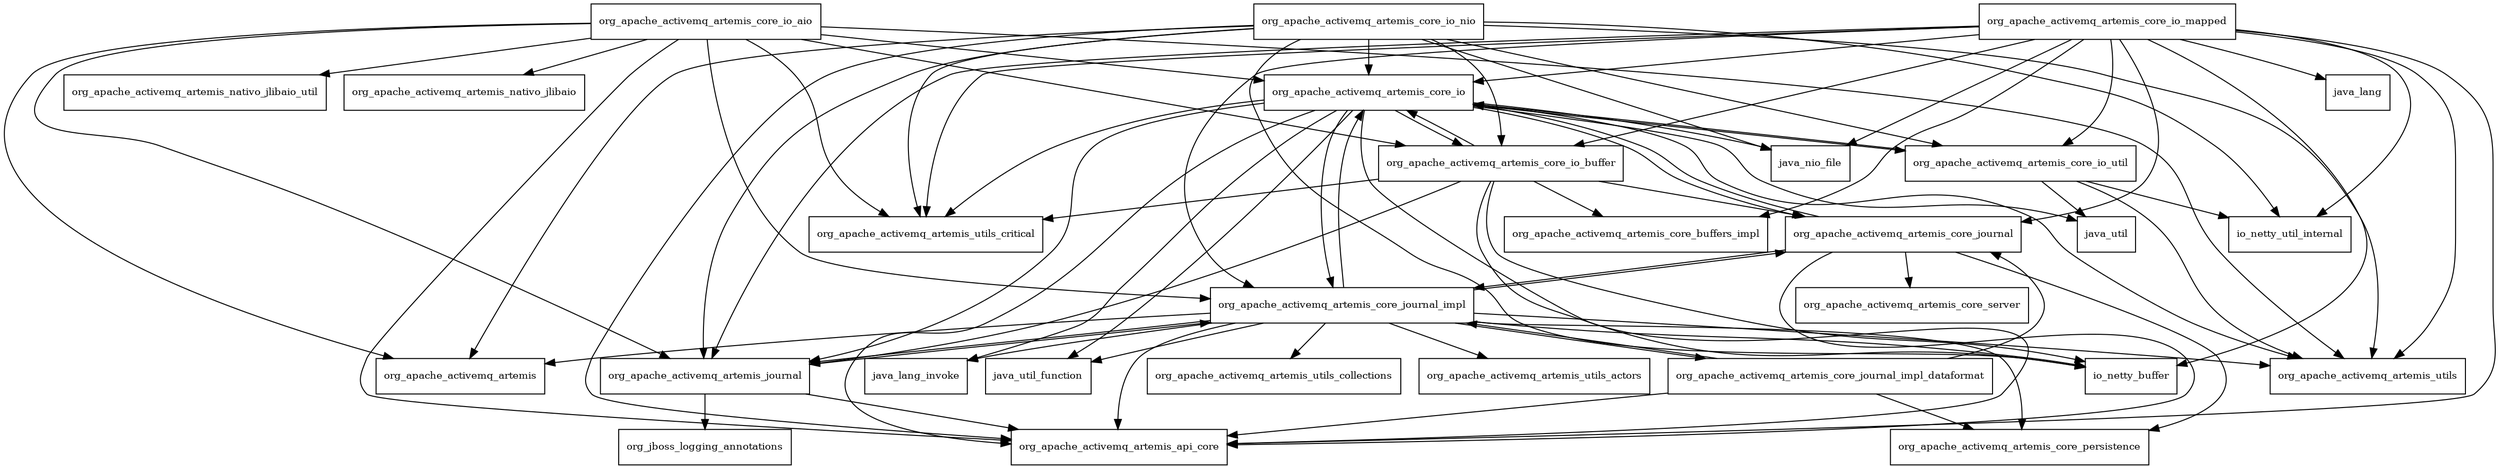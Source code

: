 digraph artemis_journal_2_9_0_package_dependencies {
  node [shape = box, fontsize=10.0];
  org_apache_activemq_artemis_core_io -> io_netty_buffer;
  org_apache_activemq_artemis_core_io -> java_lang_invoke;
  org_apache_activemq_artemis_core_io -> java_nio_file;
  org_apache_activemq_artemis_core_io -> java_util;
  org_apache_activemq_artemis_core_io -> java_util_function;
  org_apache_activemq_artemis_core_io -> org_apache_activemq_artemis_api_core;
  org_apache_activemq_artemis_core_io -> org_apache_activemq_artemis_core_io_buffer;
  org_apache_activemq_artemis_core_io -> org_apache_activemq_artemis_core_io_util;
  org_apache_activemq_artemis_core_io -> org_apache_activemq_artemis_core_journal;
  org_apache_activemq_artemis_core_io -> org_apache_activemq_artemis_core_journal_impl;
  org_apache_activemq_artemis_core_io -> org_apache_activemq_artemis_journal;
  org_apache_activemq_artemis_core_io -> org_apache_activemq_artemis_utils;
  org_apache_activemq_artemis_core_io -> org_apache_activemq_artemis_utils_critical;
  org_apache_activemq_artemis_core_io_aio -> org_apache_activemq_artemis;
  org_apache_activemq_artemis_core_io_aio -> org_apache_activemq_artemis_api_core;
  org_apache_activemq_artemis_core_io_aio -> org_apache_activemq_artemis_core_io;
  org_apache_activemq_artemis_core_io_aio -> org_apache_activemq_artemis_core_io_buffer;
  org_apache_activemq_artemis_core_io_aio -> org_apache_activemq_artemis_core_journal_impl;
  org_apache_activemq_artemis_core_io_aio -> org_apache_activemq_artemis_journal;
  org_apache_activemq_artemis_core_io_aio -> org_apache_activemq_artemis_nativo_jlibaio;
  org_apache_activemq_artemis_core_io_aio -> org_apache_activemq_artemis_nativo_jlibaio_util;
  org_apache_activemq_artemis_core_io_aio -> org_apache_activemq_artemis_utils;
  org_apache_activemq_artemis_core_io_aio -> org_apache_activemq_artemis_utils_critical;
  org_apache_activemq_artemis_core_io_buffer -> io_netty_buffer;
  org_apache_activemq_artemis_core_io_buffer -> org_apache_activemq_artemis_api_core;
  org_apache_activemq_artemis_core_io_buffer -> org_apache_activemq_artemis_core_buffers_impl;
  org_apache_activemq_artemis_core_io_buffer -> org_apache_activemq_artemis_core_io;
  org_apache_activemq_artemis_core_io_buffer -> org_apache_activemq_artemis_core_journal;
  org_apache_activemq_artemis_core_io_buffer -> org_apache_activemq_artemis_journal;
  org_apache_activemq_artemis_core_io_buffer -> org_apache_activemq_artemis_utils_critical;
  org_apache_activemq_artemis_core_io_mapped -> io_netty_buffer;
  org_apache_activemq_artemis_core_io_mapped -> io_netty_util_internal;
  org_apache_activemq_artemis_core_io_mapped -> java_lang;
  org_apache_activemq_artemis_core_io_mapped -> java_nio_file;
  org_apache_activemq_artemis_core_io_mapped -> org_apache_activemq_artemis_api_core;
  org_apache_activemq_artemis_core_io_mapped -> org_apache_activemq_artemis_core_buffers_impl;
  org_apache_activemq_artemis_core_io_mapped -> org_apache_activemq_artemis_core_io;
  org_apache_activemq_artemis_core_io_mapped -> org_apache_activemq_artemis_core_io_buffer;
  org_apache_activemq_artemis_core_io_mapped -> org_apache_activemq_artemis_core_io_util;
  org_apache_activemq_artemis_core_io_mapped -> org_apache_activemq_artemis_core_journal;
  org_apache_activemq_artemis_core_io_mapped -> org_apache_activemq_artemis_core_journal_impl;
  org_apache_activemq_artemis_core_io_mapped -> org_apache_activemq_artemis_journal;
  org_apache_activemq_artemis_core_io_mapped -> org_apache_activemq_artemis_utils;
  org_apache_activemq_artemis_core_io_mapped -> org_apache_activemq_artemis_utils_critical;
  org_apache_activemq_artemis_core_io_nio -> io_netty_buffer;
  org_apache_activemq_artemis_core_io_nio -> io_netty_util_internal;
  org_apache_activemq_artemis_core_io_nio -> java_nio_file;
  org_apache_activemq_artemis_core_io_nio -> org_apache_activemq_artemis;
  org_apache_activemq_artemis_core_io_nio -> org_apache_activemq_artemis_api_core;
  org_apache_activemq_artemis_core_io_nio -> org_apache_activemq_artemis_core_io;
  org_apache_activemq_artemis_core_io_nio -> org_apache_activemq_artemis_core_io_buffer;
  org_apache_activemq_artemis_core_io_nio -> org_apache_activemq_artemis_core_io_util;
  org_apache_activemq_artemis_core_io_nio -> org_apache_activemq_artemis_journal;
  org_apache_activemq_artemis_core_io_nio -> org_apache_activemq_artemis_utils;
  org_apache_activemq_artemis_core_io_nio -> org_apache_activemq_artemis_utils_critical;
  org_apache_activemq_artemis_core_io_util -> io_netty_util_internal;
  org_apache_activemq_artemis_core_io_util -> java_util;
  org_apache_activemq_artemis_core_io_util -> org_apache_activemq_artemis_core_io;
  org_apache_activemq_artemis_core_io_util -> org_apache_activemq_artemis_utils;
  org_apache_activemq_artemis_core_journal -> org_apache_activemq_artemis_api_core;
  org_apache_activemq_artemis_core_journal -> org_apache_activemq_artemis_core_io;
  org_apache_activemq_artemis_core_journal -> org_apache_activemq_artemis_core_journal_impl;
  org_apache_activemq_artemis_core_journal -> org_apache_activemq_artemis_core_persistence;
  org_apache_activemq_artemis_core_journal -> org_apache_activemq_artemis_core_server;
  org_apache_activemq_artemis_core_journal_impl -> io_netty_buffer;
  org_apache_activemq_artemis_core_journal_impl -> java_lang_invoke;
  org_apache_activemq_artemis_core_journal_impl -> java_util_function;
  org_apache_activemq_artemis_core_journal_impl -> org_apache_activemq_artemis;
  org_apache_activemq_artemis_core_journal_impl -> org_apache_activemq_artemis_api_core;
  org_apache_activemq_artemis_core_journal_impl -> org_apache_activemq_artemis_core_io;
  org_apache_activemq_artemis_core_journal_impl -> org_apache_activemq_artemis_core_journal;
  org_apache_activemq_artemis_core_journal_impl -> org_apache_activemq_artemis_core_journal_impl_dataformat;
  org_apache_activemq_artemis_core_journal_impl -> org_apache_activemq_artemis_core_persistence;
  org_apache_activemq_artemis_core_journal_impl -> org_apache_activemq_artemis_journal;
  org_apache_activemq_artemis_core_journal_impl -> org_apache_activemq_artemis_utils;
  org_apache_activemq_artemis_core_journal_impl -> org_apache_activemq_artemis_utils_actors;
  org_apache_activemq_artemis_core_journal_impl -> org_apache_activemq_artemis_utils_collections;
  org_apache_activemq_artemis_core_journal_impl_dataformat -> org_apache_activemq_artemis_api_core;
  org_apache_activemq_artemis_core_journal_impl_dataformat -> org_apache_activemq_artemis_core_journal;
  org_apache_activemq_artemis_core_journal_impl_dataformat -> org_apache_activemq_artemis_core_journal_impl;
  org_apache_activemq_artemis_core_journal_impl_dataformat -> org_apache_activemq_artemis_core_persistence;
  org_apache_activemq_artemis_journal -> org_apache_activemq_artemis_api_core;
  org_apache_activemq_artemis_journal -> org_apache_activemq_artemis_core_journal_impl;
  org_apache_activemq_artemis_journal -> org_jboss_logging_annotations;
}
